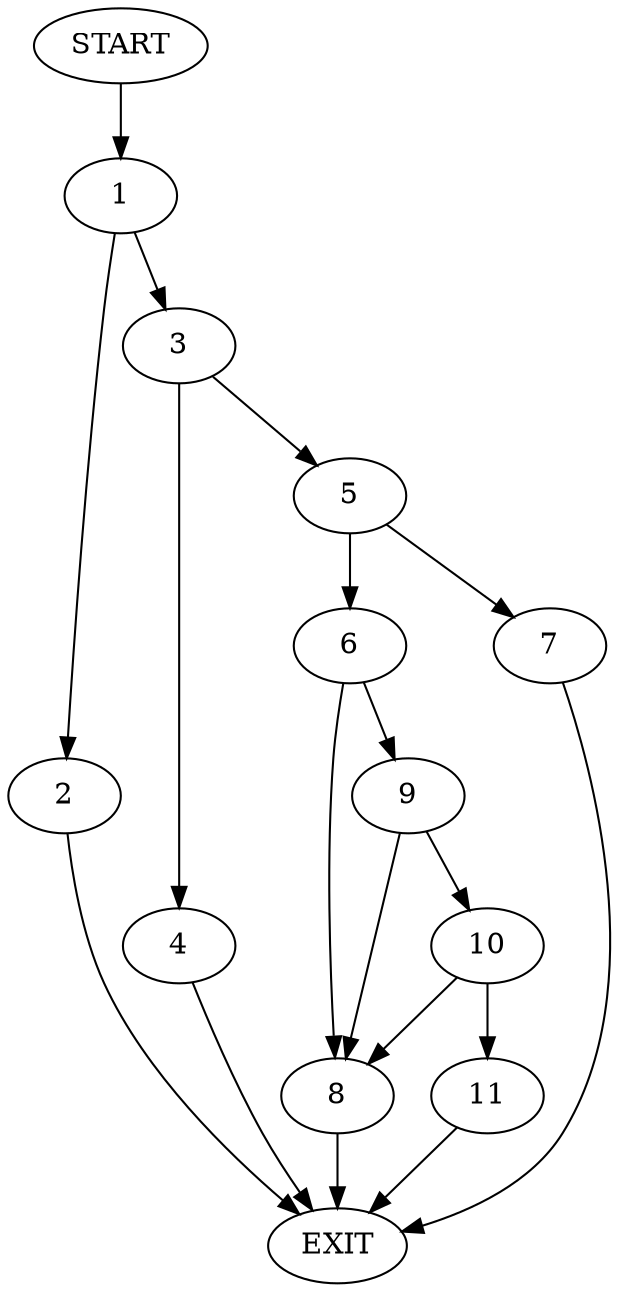 digraph {
0 [label="START"]
12 [label="EXIT"]
0 -> 1
1 -> 2
1 -> 3
3 -> 4
3 -> 5
2 -> 12
4 -> 12
5 -> 6
5 -> 7
6 -> 8
6 -> 9
7 -> 12
9 -> 8
9 -> 10
8 -> 12
10 -> 11
10 -> 8
11 -> 12
}
